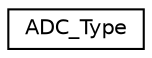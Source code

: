digraph "Graphical Class Hierarchy"
{
 // LATEX_PDF_SIZE
  edge [fontname="Helvetica",fontsize="10",labelfontname="Helvetica",labelfontsize="10"];
  node [fontname="Helvetica",fontsize="10",shape=record];
  rankdir="LR";
  Node0 [label="ADC_Type",height=0.2,width=0.4,color="black", fillcolor="white", style="filled",URL="$struct_a_d_c___type.html",tooltip=" "];
}
